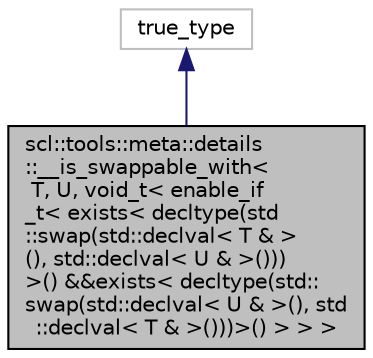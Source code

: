 digraph "scl::tools::meta::details::__is_swappable_with&lt; T, U, void_t&lt; enable_if_t&lt; exists&lt; decltype(std::swap(std::declval&lt; T &amp; &gt;(), std::declval&lt; U &amp; &gt;()))&gt;() &amp;&amp;exists&lt; decltype(std::swap(std::declval&lt; U &amp; &gt;(), std::declval&lt; T &amp; &gt;()))&gt;() &gt; &gt; &gt;"
{
  edge [fontname="Helvetica",fontsize="10",labelfontname="Helvetica",labelfontsize="10"];
  node [fontname="Helvetica",fontsize="10",shape=record];
  Node0 [label="scl::tools::meta::details\l::__is_swappable_with\<\l T, U, void_t\< enable_if\l_t\< exists\< decltype(std\l::swap(std::declval\< T & \>\l(), std::declval\< U & \>()))\l\>() &&exists\< decltype(std::\lswap(std::declval\< U & \>(), std\l::declval\< T & \>()))\>() \> \> \>",height=0.2,width=0.4,color="black", fillcolor="grey75", style="filled", fontcolor="black"];
  Node1 -> Node0 [dir="back",color="midnightblue",fontsize="10",style="solid",fontname="Helvetica"];
  Node1 [label="true_type",height=0.2,width=0.4,color="grey75", fillcolor="white", style="filled"];
}
